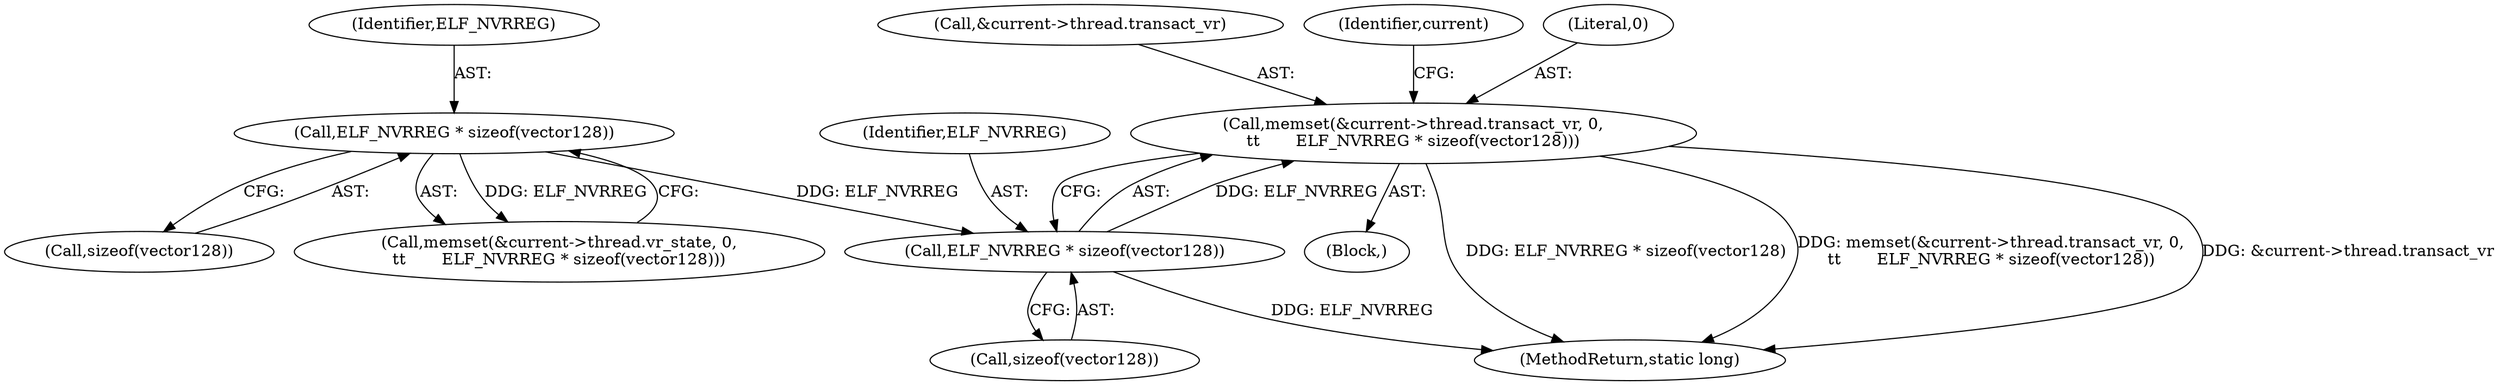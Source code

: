 digraph "0_linux_d2b9d2a5ad5ef04ff978c9923d19730cb05efd55@API" {
"1000245" [label="(Call,memset(&current->thread.transact_vr, 0,\n\t\t       ELF_NVRREG * sizeof(vector128)))"];
"1000253" [label="(Call,ELF_NVRREG * sizeof(vector128))"];
"1000241" [label="(Call,ELF_NVRREG * sizeof(vector128))"];
"1000255" [label="(Call,sizeof(vector128))"];
"1000243" [label="(Call,sizeof(vector128))"];
"1000232" [label="(Block,)"];
"1000253" [label="(Call,ELF_NVRREG * sizeof(vector128))"];
"1000241" [label="(Call,ELF_NVRREG * sizeof(vector128))"];
"1000540" [label="(MethodReturn,static long)"];
"1000233" [label="(Call,memset(&current->thread.vr_state, 0,\n\t\t       ELF_NVRREG * sizeof(vector128)))"];
"1000254" [label="(Identifier,ELF_NVRREG)"];
"1000246" [label="(Call,&current->thread.transact_vr)"];
"1000262" [label="(Identifier,current)"];
"1000245" [label="(Call,memset(&current->thread.transact_vr, 0,\n\t\t       ELF_NVRREG * sizeof(vector128)))"];
"1000242" [label="(Identifier,ELF_NVRREG)"];
"1000252" [label="(Literal,0)"];
"1000245" -> "1000232"  [label="AST: "];
"1000245" -> "1000253"  [label="CFG: "];
"1000246" -> "1000245"  [label="AST: "];
"1000252" -> "1000245"  [label="AST: "];
"1000253" -> "1000245"  [label="AST: "];
"1000262" -> "1000245"  [label="CFG: "];
"1000245" -> "1000540"  [label="DDG: ELF_NVRREG * sizeof(vector128)"];
"1000245" -> "1000540"  [label="DDG: memset(&current->thread.transact_vr, 0,\n\t\t       ELF_NVRREG * sizeof(vector128))"];
"1000245" -> "1000540"  [label="DDG: &current->thread.transact_vr"];
"1000253" -> "1000245"  [label="DDG: ELF_NVRREG"];
"1000253" -> "1000255"  [label="CFG: "];
"1000254" -> "1000253"  [label="AST: "];
"1000255" -> "1000253"  [label="AST: "];
"1000253" -> "1000540"  [label="DDG: ELF_NVRREG"];
"1000241" -> "1000253"  [label="DDG: ELF_NVRREG"];
"1000241" -> "1000233"  [label="AST: "];
"1000241" -> "1000243"  [label="CFG: "];
"1000242" -> "1000241"  [label="AST: "];
"1000243" -> "1000241"  [label="AST: "];
"1000233" -> "1000241"  [label="CFG: "];
"1000241" -> "1000233"  [label="DDG: ELF_NVRREG"];
}
